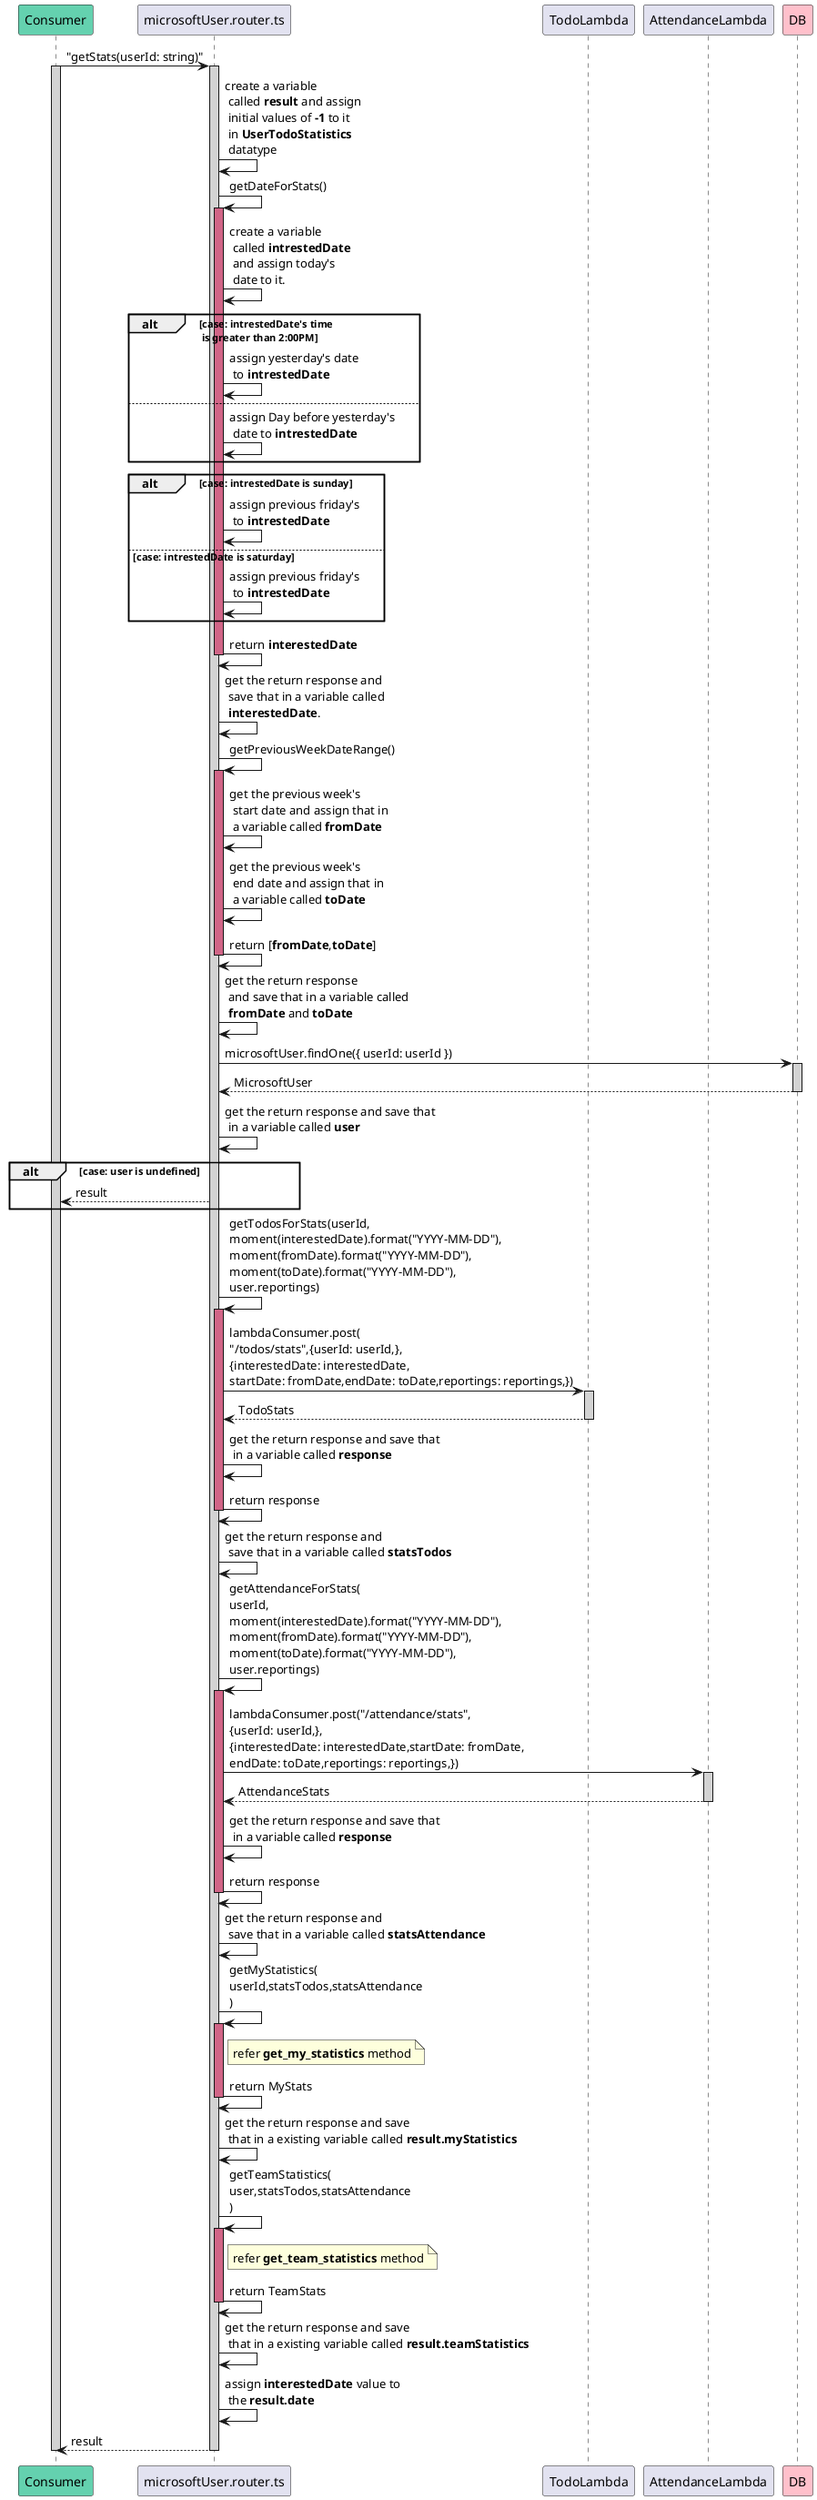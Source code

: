 @startuml get stats method
participant Consumer #64D1AF
participant microsoftUser.router.ts
participant TodoLambda
participant AttendanceLambda
participant DB #FFC0CB

Consumer -> microsoftUser.router.ts : "getStats(userId: string)"
activate Consumer #D3D3D3
    activate microsoftUser.router.ts #D3D3D3
        microsoftUser.router.ts -> microsoftUser.router.ts : create a variable\n called **result** and assign\n initial values of **-1** to it\n in **UserTodoStatistics**\n datatype
        microsoftUser.router.ts -> microsoftUser.router.ts : getDateForStats()
        activate microsoftUser.router.ts #D16587
            microsoftUser.router.ts -> microsoftUser.router.ts :create a variable\n called **intrestedDate**\n and assign today's\n date to it.
            alt case: **intrestedDate's** time\n is greater than 2:00PM
                microsoftUser.router.ts -> microsoftUser.router.ts : assign yesterday's date\n to **intrestedDate**
            else 
                microsoftUser.router.ts -> microsoftUser.router.ts : assign Day before yesterday's\n date to **intrestedDate**
            end
            alt case: **intrestedDate** is sunday
                microsoftUser.router.ts -> microsoftUser.router.ts : assign previous friday's\n to **intrestedDate**
            else case: **intrestedDate** is saturday
                microsoftUser.router.ts -> microsoftUser.router.ts : assign previous friday's\n to **intrestedDate**
            end
            microsoftUser.router.ts -> microsoftUser.router.ts: return **interestedDate**
        deactivate microsoftUser.router.ts
        microsoftUser.router.ts -> microsoftUser.router.ts : get the return response and\n save that in a variable called\n **interestedDate**.
        microsoftUser.router.ts -> microsoftUser.router.ts : getPreviousWeekDateRange()
        activate microsoftUser.router.ts #D16587
            microsoftUser.router.ts -> microsoftUser.router.ts : get the previous week's\n start date and assign that in\n a variable called **fromDate**
            microsoftUser.router.ts -> microsoftUser.router.ts : get the previous week's\n end date and assign that in\n a variable called **toDate**
            microsoftUser.router.ts -> microsoftUser.router.ts : return [**fromDate**,**toDate**]
        deactivate microsoftUser.router.ts
        microsoftUser.router.ts -> microsoftUser.router.ts : get the return response\n and save that in a variable called\n **fromDate** and **toDate**
        microsoftUser.router.ts -> DB :  microsoftUser.findOne({ userId: userId })
        activate DB #D3D3D3
            microsoftUser.router.ts <-- DB : MicrosoftUser
        deactivate DB 
        microsoftUser.router.ts -> microsoftUser.router.ts : get the return response and save that\n in a variable called **user**
        alt case: **user** is undefined
            Consumer <-- microsoftUser.router.ts : result
        end
        microsoftUser.router.ts -> microsoftUser.router.ts : getTodosForStats(userId,\nmoment(interestedDate).format("YYYY-MM-DD"),\nmoment(fromDate).format("YYYY-MM-DD"),\nmoment(toDate).format("YYYY-MM-DD"),\nuser.reportings)
        activate microsoftUser.router.ts #D16587
            microsoftUser.router.ts -> TodoLambda : lambdaConsumer.post(\n"/todos/stats",{userId: userId,},\n{interestedDate: interestedDate,\nstartDate: fromDate,endDate: toDate,reportings: reportings,})
            activate TodoLambda #D3D3D3
                microsoftUser.router.ts <-- TodoLambda : TodoStats
            deactivate TodoLambda
            microsoftUser.router.ts -> microsoftUser.router.ts : get the return response and save that\n in a variable called **response**
            microsoftUser.router.ts -> microsoftUser.router.ts  : return response
        deactivate microsoftUser.router.ts
        microsoftUser.router.ts -> microsoftUser.router.ts : get the return response and\n save that in a variable called **statsTodos**
        microsoftUser.router.ts -> microsoftUser.router.ts : getAttendanceForStats(\nuserId,\nmoment(interestedDate).format("YYYY-MM-DD"),\nmoment(fromDate).format("YYYY-MM-DD"),\nmoment(toDate).format("YYYY-MM-DD"),\nuser.reportings)
        activate microsoftUser.router.ts #D16587
            microsoftUser.router.ts -> AttendanceLambda : lambdaConsumer.post("/attendance/stats",\n{userId: userId,},\n{interestedDate: interestedDate,startDate: fromDate,\nendDate: toDate,reportings: reportings,})
            activate AttendanceLambda #D3D3D3
                microsoftUser.router.ts <-- AttendanceLambda : AttendanceStats
            deactivate AttendanceLambda
            microsoftUser.router.ts -> microsoftUser.router.ts : get the return response and save that\n in a variable called **response**
            microsoftUser.router.ts -> microsoftUser.router.ts  : return response
        deactivate microsoftUser.router.ts
        microsoftUser.router.ts -> microsoftUser.router.ts : get the return response and\n save that in a variable called **statsAttendance** 
        microsoftUser.router.ts -> microsoftUser.router.ts : getMyStatistics(\nuserId,statsTodos,statsAttendance\n)
        activate microsoftUser.router.ts #D16587
            note right of microsoftUser.router.ts : refer **get_my_statistics** method
            microsoftUser.router.ts -> microsoftUser.router.ts : return MyStats
        deactivate microsoftUser.router.ts
        microsoftUser.router.ts -> microsoftUser.router.ts : get the return response and save\n that in a existing variable called **result.myStatistics**
        microsoftUser.router.ts -> microsoftUser.router.ts : getTeamStatistics(\nuser,statsTodos,statsAttendance\n)
        activate microsoftUser.router.ts #D16587
            note right of microsoftUser.router.ts : refer **get_team_statistics** method
            microsoftUser.router.ts -> microsoftUser.router.ts : return TeamStats
        deactivate microsoftUser.router.ts
        microsoftUser.router.ts -> microsoftUser.router.ts : get the return response and save\n that in a existing variable called **result.teamStatistics**
        microsoftUser.router.ts -> microsoftUser.router.ts : assign **interestedDate** value to\n the **result.date**
        Consumer <-- microsoftUser.router.ts : result
    deactivate microsoftUser.router.ts
deactivate Consumer
@enduml